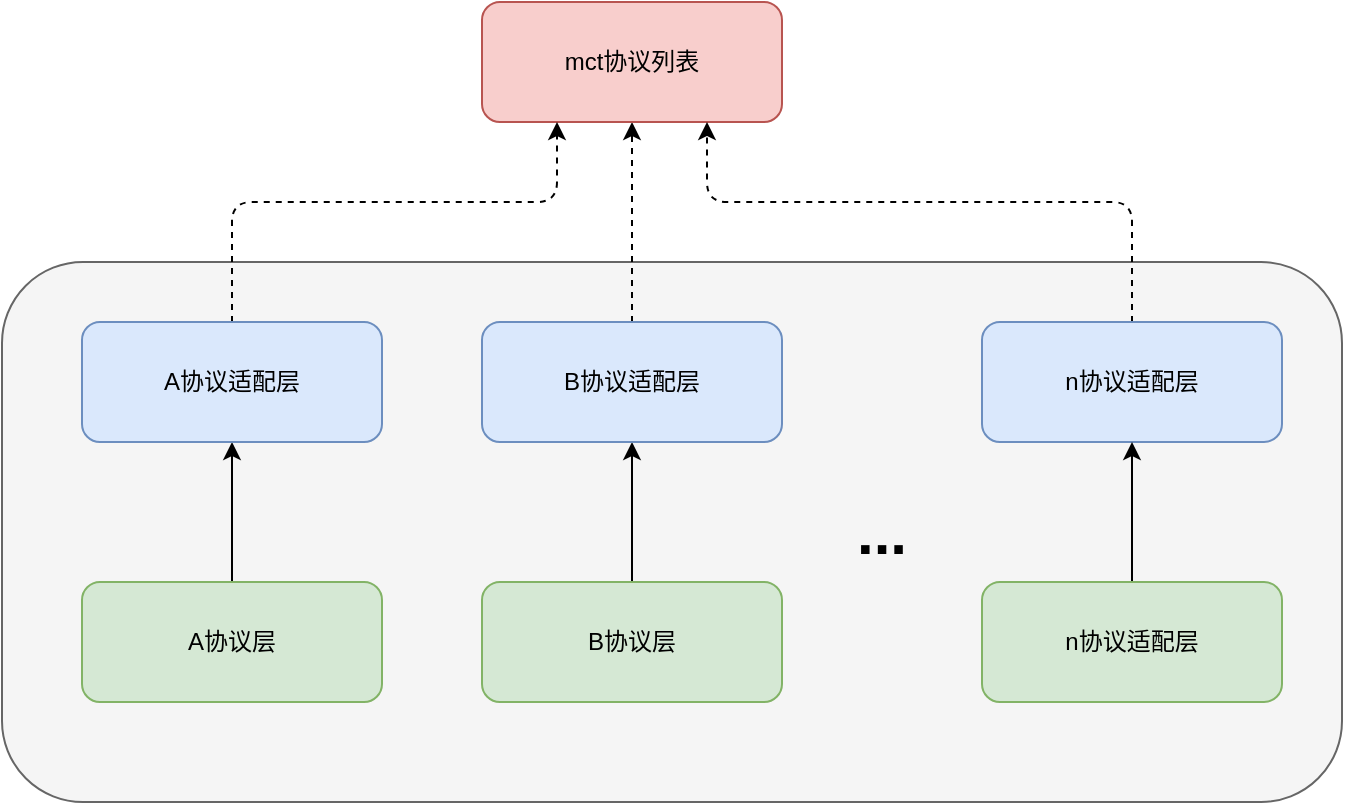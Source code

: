 <mxfile version="22.0.3" type="device">
  <diagram name="第 1 页" id="khoDTANYipf8F7zQTks_">
    <mxGraphModel dx="1098" dy="820" grid="1" gridSize="10" guides="1" tooltips="1" connect="1" arrows="1" fold="1" page="1" pageScale="1" pageWidth="827" pageHeight="1169" math="0" shadow="0">
      <root>
        <mxCell id="0" />
        <mxCell id="1" parent="0" />
        <mxCell id="UTRQuupAB5pySvWa-HIV-7" value="" style="rounded=1;whiteSpace=wrap;html=1;labelBackgroundColor=none;fillColor=#f5f5f5;fontColor=#333333;strokeColor=#666666;" vertex="1" parent="1">
          <mxGeometry x="70" y="390" width="670" height="270" as="geometry" />
        </mxCell>
        <mxCell id="UTRQuupAB5pySvWa-HIV-4" value="" style="edgeStyle=orthogonalEdgeStyle;rounded=1;orthogonalLoop=1;jettySize=auto;html=1;labelBackgroundColor=none;fontColor=default;" edge="1" parent="1" source="UTRQuupAB5pySvWa-HIV-1" target="UTRQuupAB5pySvWa-HIV-2">
          <mxGeometry relative="1" as="geometry" />
        </mxCell>
        <mxCell id="UTRQuupAB5pySvWa-HIV-1" value="B协议层" style="rounded=1;whiteSpace=wrap;html=1;labelBackgroundColor=none;fillColor=#d5e8d4;strokeColor=#82b366;" vertex="1" parent="1">
          <mxGeometry x="310" y="550" width="150" height="60" as="geometry" />
        </mxCell>
        <mxCell id="UTRQuupAB5pySvWa-HIV-6" value="" style="edgeStyle=orthogonalEdgeStyle;rounded=1;orthogonalLoop=1;jettySize=auto;html=1;dashed=1;labelBackgroundColor=none;fontColor=default;" edge="1" parent="1" source="UTRQuupAB5pySvWa-HIV-2" target="UTRQuupAB5pySvWa-HIV-5">
          <mxGeometry relative="1" as="geometry" />
        </mxCell>
        <mxCell id="UTRQuupAB5pySvWa-HIV-2" value="B协议适配层" style="rounded=1;whiteSpace=wrap;html=1;labelBackgroundColor=none;fillColor=#dae8fc;strokeColor=#6c8ebf;" vertex="1" parent="1">
          <mxGeometry x="310" y="420" width="150" height="60" as="geometry" />
        </mxCell>
        <mxCell id="UTRQuupAB5pySvWa-HIV-5" value="mct协议列表" style="rounded=1;whiteSpace=wrap;html=1;labelBackgroundColor=none;fillColor=#f8cecc;strokeColor=#b85450;" vertex="1" parent="1">
          <mxGeometry x="310" y="260" width="150" height="60" as="geometry" />
        </mxCell>
        <mxCell id="UTRQuupAB5pySvWa-HIV-17" value="" style="edgeStyle=orthogonalEdgeStyle;rounded=1;orthogonalLoop=1;jettySize=auto;html=1;labelBackgroundColor=none;fontColor=default;" edge="1" parent="1" source="UTRQuupAB5pySvWa-HIV-10" target="UTRQuupAB5pySvWa-HIV-11">
          <mxGeometry relative="1" as="geometry" />
        </mxCell>
        <mxCell id="UTRQuupAB5pySvWa-HIV-10" value="A协议层" style="rounded=1;whiteSpace=wrap;html=1;labelBackgroundColor=none;fillColor=#d5e8d4;strokeColor=#82b366;" vertex="1" parent="1">
          <mxGeometry x="110" y="550" width="150" height="60" as="geometry" />
        </mxCell>
        <mxCell id="UTRQuupAB5pySvWa-HIV-22" style="edgeStyle=orthogonalEdgeStyle;rounded=1;orthogonalLoop=1;jettySize=auto;html=1;entryX=0.25;entryY=1;entryDx=0;entryDy=0;dashed=1;labelBackgroundColor=none;fontColor=default;" edge="1" parent="1" source="UTRQuupAB5pySvWa-HIV-11" target="UTRQuupAB5pySvWa-HIV-5">
          <mxGeometry relative="1" as="geometry">
            <Array as="points">
              <mxPoint x="185" y="360" />
              <mxPoint x="348" y="360" />
            </Array>
          </mxGeometry>
        </mxCell>
        <mxCell id="UTRQuupAB5pySvWa-HIV-11" value="A协议适配层" style="rounded=1;whiteSpace=wrap;html=1;labelBackgroundColor=none;fillColor=#dae8fc;strokeColor=#6c8ebf;" vertex="1" parent="1">
          <mxGeometry x="110" y="420" width="150" height="60" as="geometry" />
        </mxCell>
        <mxCell id="UTRQuupAB5pySvWa-HIV-21" style="edgeStyle=orthogonalEdgeStyle;rounded=1;orthogonalLoop=1;jettySize=auto;html=1;entryX=0.75;entryY=1;entryDx=0;entryDy=0;dashed=1;labelBackgroundColor=none;fontColor=default;" edge="1" parent="1" source="UTRQuupAB5pySvWa-HIV-15" target="UTRQuupAB5pySvWa-HIV-5">
          <mxGeometry relative="1" as="geometry">
            <Array as="points">
              <mxPoint x="635" y="360" />
              <mxPoint x="423" y="360" />
            </Array>
          </mxGeometry>
        </mxCell>
        <mxCell id="UTRQuupAB5pySvWa-HIV-15" value="n协议适配层" style="rounded=1;whiteSpace=wrap;html=1;labelBackgroundColor=none;fillColor=#dae8fc;strokeColor=#6c8ebf;" vertex="1" parent="1">
          <mxGeometry x="560" y="420" width="150" height="60" as="geometry" />
        </mxCell>
        <mxCell id="UTRQuupAB5pySvWa-HIV-20" value="" style="edgeStyle=orthogonalEdgeStyle;rounded=1;orthogonalLoop=1;jettySize=auto;html=1;labelBackgroundColor=none;fontColor=default;" edge="1" parent="1" source="UTRQuupAB5pySvWa-HIV-18" target="UTRQuupAB5pySvWa-HIV-15">
          <mxGeometry relative="1" as="geometry" />
        </mxCell>
        <mxCell id="UTRQuupAB5pySvWa-HIV-18" value="n协议适配层" style="rounded=1;whiteSpace=wrap;html=1;labelBackgroundColor=none;fillColor=#d5e8d4;strokeColor=#82b366;" vertex="1" parent="1">
          <mxGeometry x="560" y="550" width="150" height="60" as="geometry" />
        </mxCell>
        <mxCell id="UTRQuupAB5pySvWa-HIV-27" value="&lt;b&gt;&lt;font style=&quot;font-size: 30px;&quot;&gt;...&lt;/font&gt;&lt;/b&gt;" style="text;html=1;strokeColor=none;fillColor=none;align=center;verticalAlign=middle;whiteSpace=wrap;rounded=0;" vertex="1" parent="1">
          <mxGeometry x="480" y="510" width="60" height="30" as="geometry" />
        </mxCell>
      </root>
    </mxGraphModel>
  </diagram>
</mxfile>
